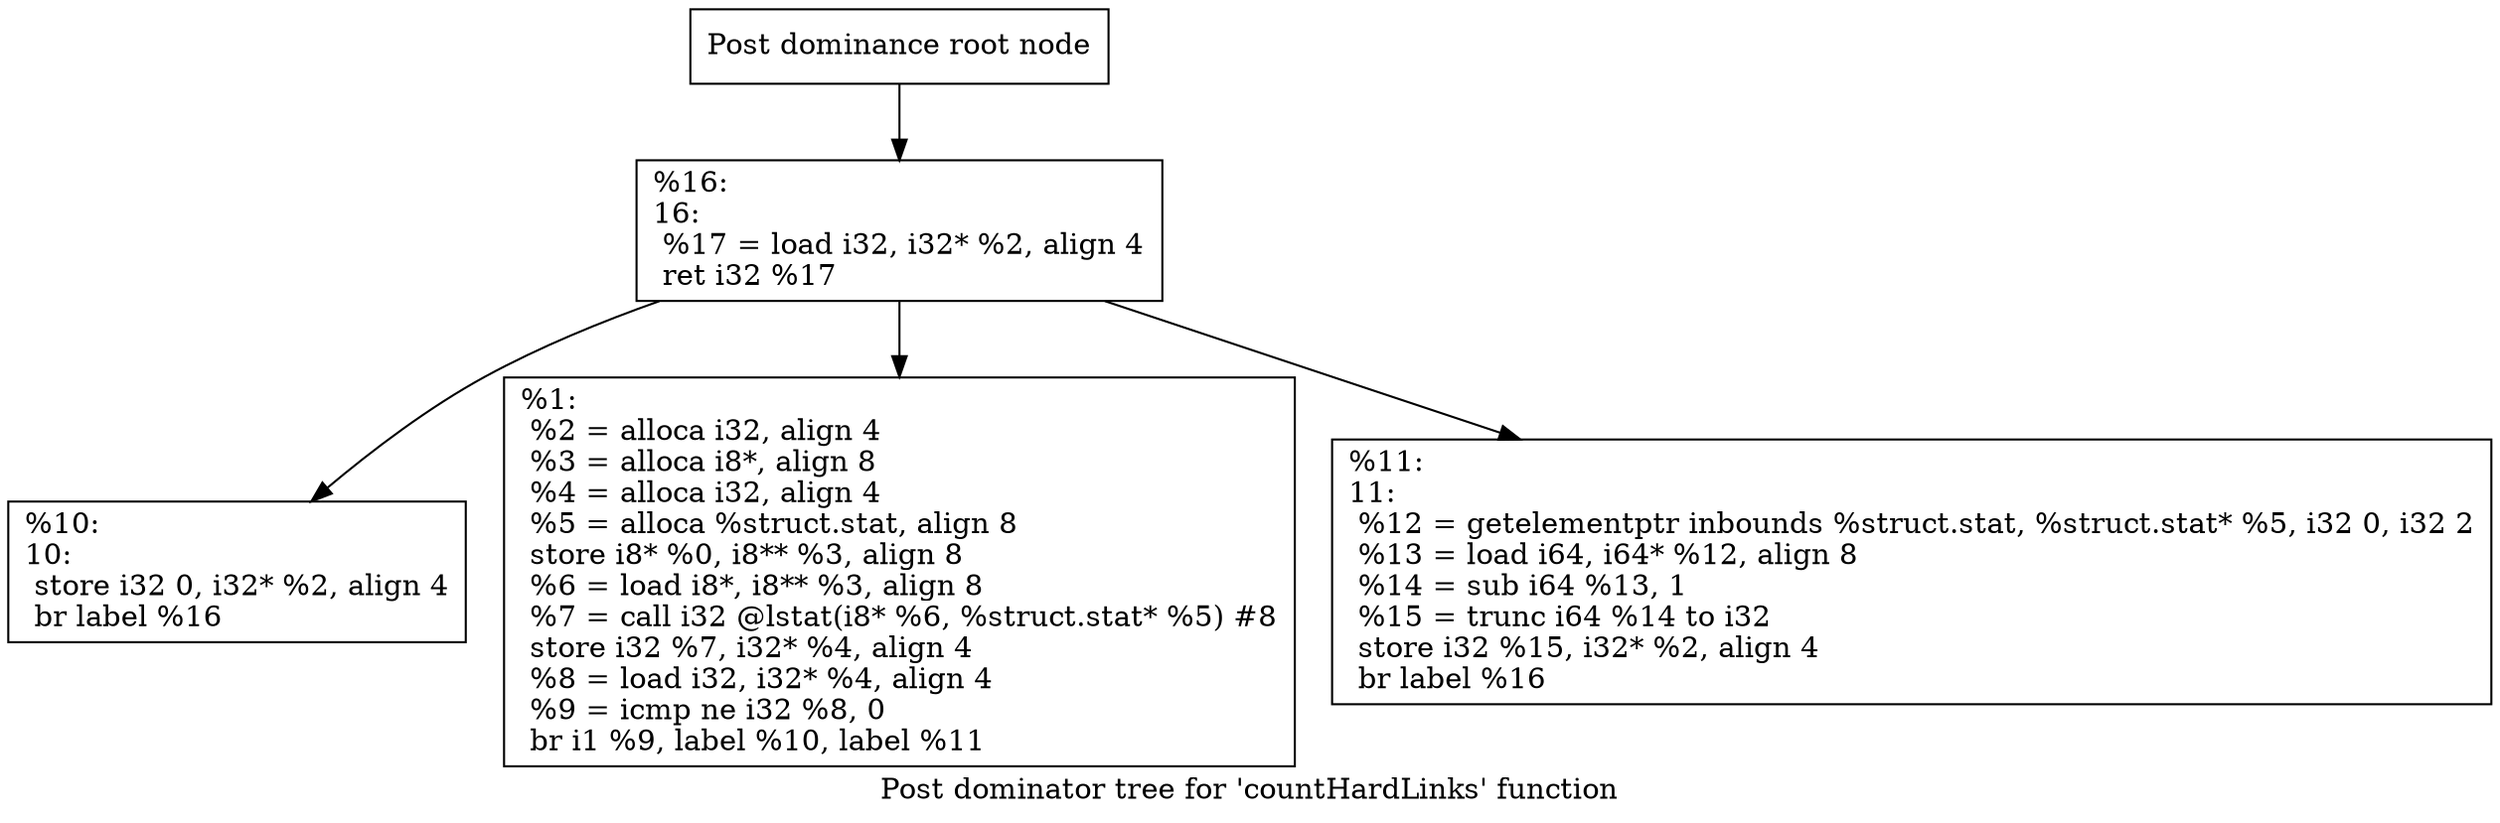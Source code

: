 digraph "Post dominator tree for 'countHardLinks' function" {
	label="Post dominator tree for 'countHardLinks' function";

	Node0x1257e20 [shape=record,label="{Post dominance root node}"];
	Node0x1257e20 -> Node0x1563370;
	Node0x1563370 [shape=record,label="{%16:\l16:                                               \l  %17 = load i32, i32* %2, align 4\l  ret i32 %17\l}"];
	Node0x1563370 -> Node0x1539a50;
	Node0x1563370 -> Node0x15d11b0;
	Node0x1563370 -> Node0x155e1b0;
	Node0x1539a50 [shape=record,label="{%10:\l10:                                               \l  store i32 0, i32* %2, align 4\l  br label %16\l}"];
	Node0x15d11b0 [shape=record,label="{%1:\l  %2 = alloca i32, align 4\l  %3 = alloca i8*, align 8\l  %4 = alloca i32, align 4\l  %5 = alloca %struct.stat, align 8\l  store i8* %0, i8** %3, align 8\l  %6 = load i8*, i8** %3, align 8\l  %7 = call i32 @lstat(i8* %6, %struct.stat* %5) #8\l  store i32 %7, i32* %4, align 4\l  %8 = load i32, i32* %4, align 4\l  %9 = icmp ne i32 %8, 0\l  br i1 %9, label %10, label %11\l}"];
	Node0x155e1b0 [shape=record,label="{%11:\l11:                                               \l  %12 = getelementptr inbounds %struct.stat, %struct.stat* %5, i32 0, i32 2\l  %13 = load i64, i64* %12, align 8\l  %14 = sub i64 %13, 1\l  %15 = trunc i64 %14 to i32\l  store i32 %15, i32* %2, align 4\l  br label %16\l}"];
}
